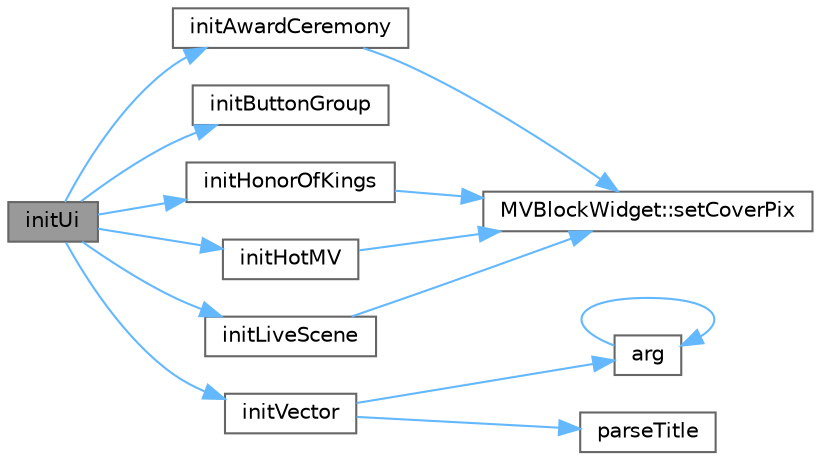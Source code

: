 digraph "initUi"
{
 // LATEX_PDF_SIZE
  bgcolor="transparent";
  edge [fontname=Helvetica,fontsize=10,labelfontname=Helvetica,labelfontsize=10];
  node [fontname=Helvetica,fontsize=10,shape=box,height=0.2,width=0.4];
  rankdir="LR";
  Node1 [id="Node000001",label="initUi",height=0.2,width=0.4,color="gray40", fillcolor="grey60", style="filled", fontcolor="black",tooltip="初始化界面"];
  Node1 -> Node2 [id="edge1_Node000001_Node000002",color="steelblue1",style="solid",tooltip=" "];
  Node2 [id="Node000002",label="initAwardCeremony",height=0.2,width=0.4,color="grey40", fillcolor="white", style="filled",URL="$class_m_v_widget.html#ade1e1a87c8886c303183a01b1219cd39",tooltip="初始化颁奖典礼分类"];
  Node2 -> Node3 [id="edge2_Node000002_Node000003",color="steelblue1",style="solid",tooltip=" "];
  Node3 [id="Node000003",label="MVBlockWidget::setCoverPix",height=0.2,width=0.4,color="grey40", fillcolor="white", style="filled",URL="$class_m_v_block_widget.html#a577e699921fb58de1d51f2352a6088e1",tooltip="设置封面图片"];
  Node1 -> Node4 [id="edge3_Node000001_Node000004",color="steelblue1",style="solid",tooltip=" "];
  Node4 [id="Node000004",label="initButtonGroup",height=0.2,width=0.4,color="grey40", fillcolor="white", style="filled",URL="$class_m_v_widget.html#a7c64dd183c091c6d4c5aa3527f94a37e",tooltip="初始化按钮组"];
  Node1 -> Node5 [id="edge4_Node000001_Node000005",color="steelblue1",style="solid",tooltip=" "];
  Node5 [id="Node000005",label="initHonorOfKings",height=0.2,width=0.4,color="grey40", fillcolor="white", style="filled",URL="$class_m_v_widget.html#a27e2da932723ef0d27ced889bbde3139",tooltip="初始化王者荣耀分类"];
  Node5 -> Node3 [id="edge5_Node000005_Node000003",color="steelblue1",style="solid",tooltip=" "];
  Node1 -> Node6 [id="edge6_Node000001_Node000006",color="steelblue1",style="solid",tooltip=" "];
  Node6 [id="Node000006",label="initHotMV",height=0.2,width=0.4,color="grey40", fillcolor="white", style="filled",URL="$class_m_v_widget.html#a6d509be695644335642576b020410d55",tooltip="初始化热门 MV 分类"];
  Node6 -> Node3 [id="edge7_Node000006_Node000003",color="steelblue1",style="solid",tooltip=" "];
  Node1 -> Node7 [id="edge8_Node000001_Node000007",color="steelblue1",style="solid",tooltip=" "];
  Node7 [id="Node000007",label="initLiveScene",height=0.2,width=0.4,color="grey40", fillcolor="white", style="filled",URL="$class_m_v_widget.html#a58008d7fc4f458780fe4e866df63619c",tooltip="初始化直播场景分类"];
  Node7 -> Node3 [id="edge9_Node000007_Node000003",color="steelblue1",style="solid",tooltip=" "];
  Node1 -> Node8 [id="edge10_Node000001_Node000008",color="steelblue1",style="solid",tooltip=" "];
  Node8 [id="Node000008",label="initVector",height=0.2,width=0.4,color="grey40", fillcolor="white", style="filled",URL="$class_m_v_widget.html#a90c20eba367d53522d3fcbb6b03111ba",tooltip="初始化数据容器"];
  Node8 -> Node9 [id="edge11_Node000008_Node000009",color="steelblue1",style="solid",tooltip=" "];
  Node9 [id="Node000009",label="arg",height=0.2,width=0.4,color="grey40", fillcolor="white", style="filled",URL="$base_8h.html#a2c8e80c1b1c8b7747e99b8e9a24a0429",tooltip="Returns a named argument to be used in a formatting function."];
  Node9 -> Node9 [id="edge12_Node000009_Node000009",color="steelblue1",style="solid",tooltip=" "];
  Node8 -> Node10 [id="edge13_Node000008_Node000010",color="steelblue1",style="solid",tooltip=" "];
  Node10 [id="Node000010",label="parseTitle",height=0.2,width=0.4,color="grey40", fillcolor="white", style="filled",URL="$class_m_v_widget.html#a5ad043348d7259440db40d9bd5f88d18",tooltip="解析标题"];
}
